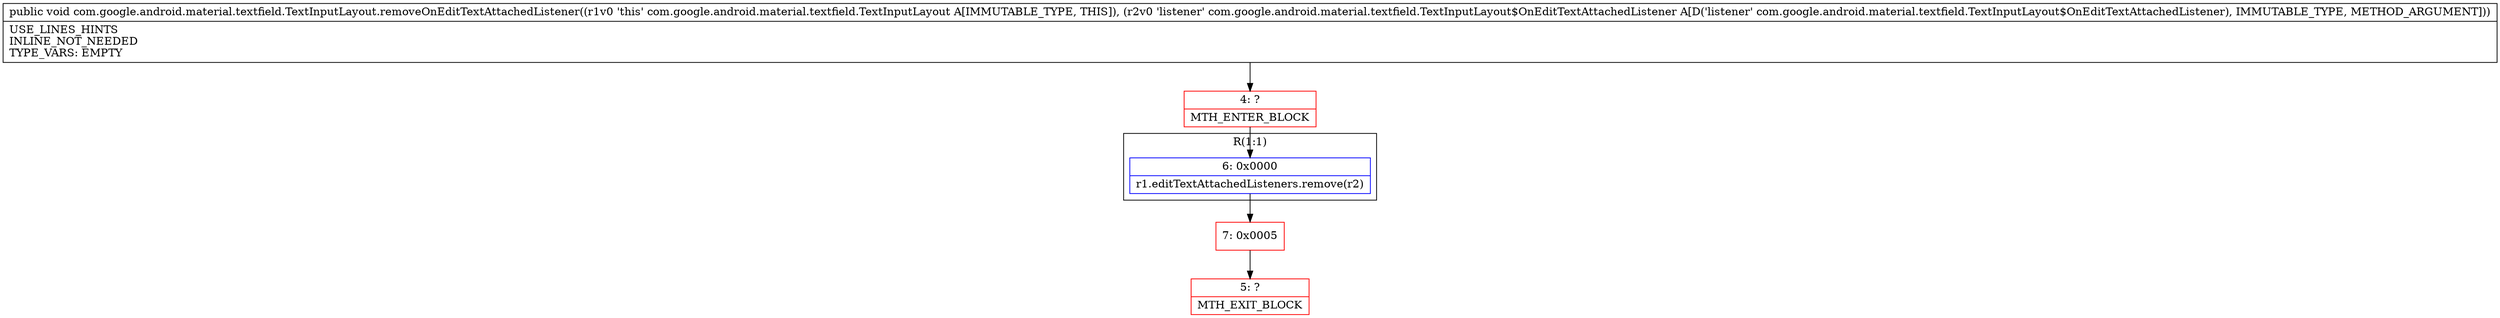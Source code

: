 digraph "CFG forcom.google.android.material.textfield.TextInputLayout.removeOnEditTextAttachedListener(Lcom\/google\/android\/material\/textfield\/TextInputLayout$OnEditTextAttachedListener;)V" {
subgraph cluster_Region_2004019789 {
label = "R(1:1)";
node [shape=record,color=blue];
Node_6 [shape=record,label="{6\:\ 0x0000|r1.editTextAttachedListeners.remove(r2)\l}"];
}
Node_4 [shape=record,color=red,label="{4\:\ ?|MTH_ENTER_BLOCK\l}"];
Node_7 [shape=record,color=red,label="{7\:\ 0x0005}"];
Node_5 [shape=record,color=red,label="{5\:\ ?|MTH_EXIT_BLOCK\l}"];
MethodNode[shape=record,label="{public void com.google.android.material.textfield.TextInputLayout.removeOnEditTextAttachedListener((r1v0 'this' com.google.android.material.textfield.TextInputLayout A[IMMUTABLE_TYPE, THIS]), (r2v0 'listener' com.google.android.material.textfield.TextInputLayout$OnEditTextAttachedListener A[D('listener' com.google.android.material.textfield.TextInputLayout$OnEditTextAttachedListener), IMMUTABLE_TYPE, METHOD_ARGUMENT]))  | USE_LINES_HINTS\lINLINE_NOT_NEEDED\lTYPE_VARS: EMPTY\l}"];
MethodNode -> Node_4;Node_6 -> Node_7;
Node_4 -> Node_6;
Node_7 -> Node_5;
}

